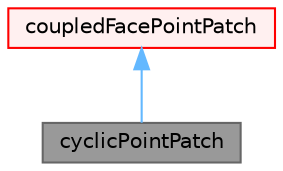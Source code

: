 digraph "cyclicPointPatch"
{
 // LATEX_PDF_SIZE
  bgcolor="transparent";
  edge [fontname=Helvetica,fontsize=10,labelfontname=Helvetica,labelfontsize=10];
  node [fontname=Helvetica,fontsize=10,shape=box,height=0.2,width=0.4];
  Node1 [id="Node000001",label="cyclicPointPatch",height=0.2,width=0.4,color="gray40", fillcolor="grey60", style="filled", fontcolor="black",tooltip="Cyclic patch for post-processing."];
  Node2 -> Node1 [id="edge1_Node000001_Node000002",dir="back",color="steelblue1",style="solid",tooltip=" "];
  Node2 [id="Node000002",label="coupledFacePointPatch",height=0.2,width=0.4,color="red", fillcolor="#FFF0F0", style="filled",URL="$classFoam_1_1coupledFacePointPatch.html",tooltip="coupled patch for post-processing. Used as the base class for processor and cyclic pointPatches"];
}
